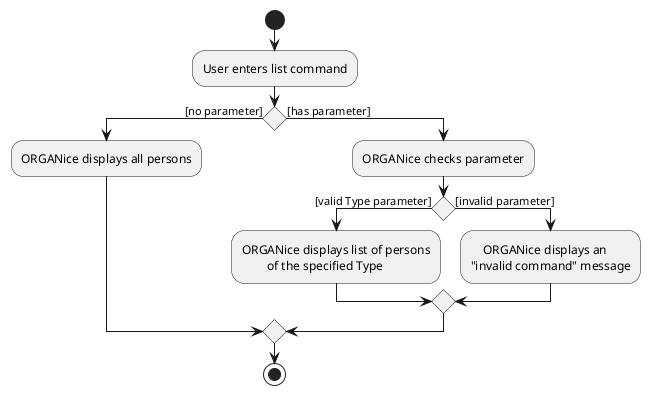 @startuml

start
:User enters list command;
if () then ([no parameter])
    :ORGANice displays all persons;
else ([has parameter])
    :ORGANice checks parameter;
    if () then ([valid Type parameter])
        :ORGANice displays list of persons
                of the specified Type;
    else ([invalid parameter])
        :    ORGANice displays an
        "invalid command" message;
    endif
endif
stop
@enduml
